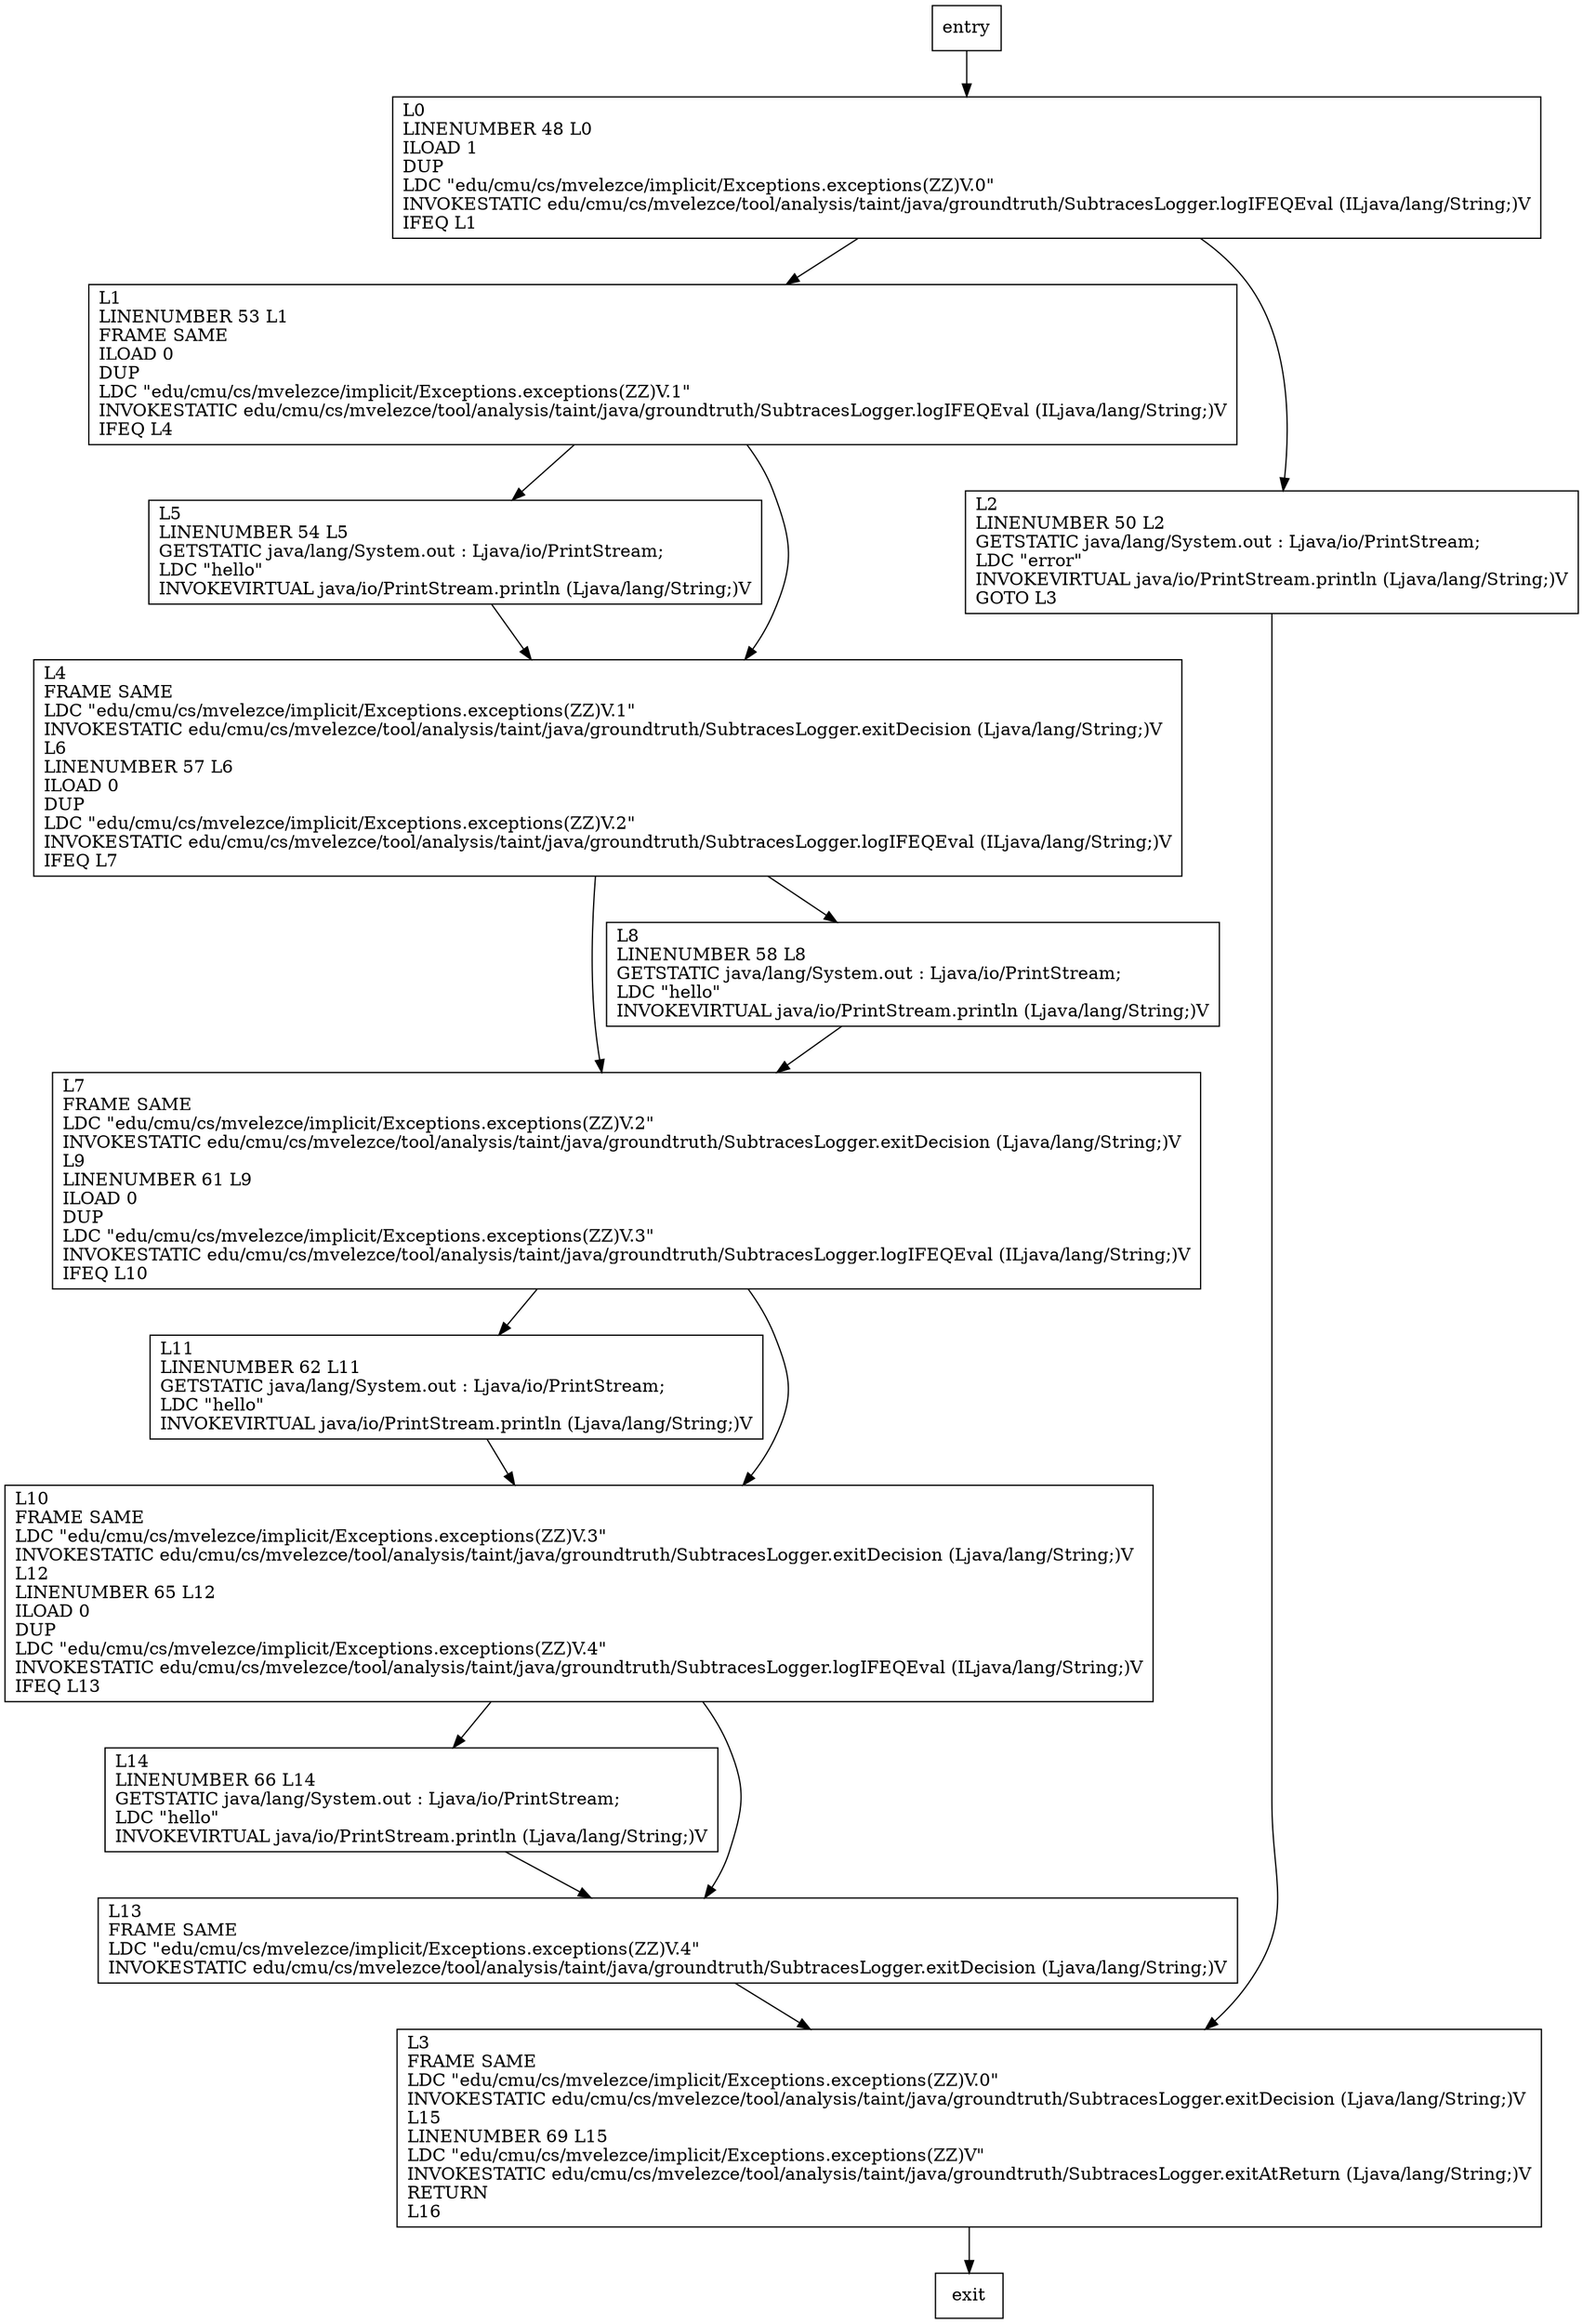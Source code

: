 digraph exceptions {
node [shape=record];
1413020227 [label="L0\lLINENUMBER 48 L0\lILOAD 1\lDUP\lLDC \"edu/cmu/cs/mvelezce/implicit/Exceptions.exceptions(ZZ)V.0\"\lINVOKESTATIC edu/cmu/cs/mvelezce/tool/analysis/taint/java/groundtruth/SubtracesLogger.logIFEQEval (ILjava/lang/String;)V\lIFEQ L1\l"];
1364898802 [label="L1\lLINENUMBER 53 L1\lFRAME SAME\lILOAD 0\lDUP\lLDC \"edu/cmu/cs/mvelezce/implicit/Exceptions.exceptions(ZZ)V.1\"\lINVOKESTATIC edu/cmu/cs/mvelezce/tool/analysis/taint/java/groundtruth/SubtracesLogger.logIFEQEval (ILjava/lang/String;)V\lIFEQ L4\l"];
581359452 [label="L14\lLINENUMBER 66 L14\lGETSTATIC java/lang/System.out : Ljava/io/PrintStream;\lLDC \"hello\"\lINVOKEVIRTUAL java/io/PrintStream.println (Ljava/lang/String;)V\l"];
1361755941 [label="L2\lLINENUMBER 50 L2\lGETSTATIC java/lang/System.out : Ljava/io/PrintStream;\lLDC \"error\"\lINVOKEVIRTUAL java/io/PrintStream.println (Ljava/lang/String;)V\lGOTO L3\l"];
1633530712 [label="L7\lFRAME SAME\lLDC \"edu/cmu/cs/mvelezce/implicit/Exceptions.exceptions(ZZ)V.2\"\lINVOKESTATIC edu/cmu/cs/mvelezce/tool/analysis/taint/java/groundtruth/SubtracesLogger.exitDecision (Ljava/lang/String;)V\lL9\lLINENUMBER 61 L9\lILOAD 0\lDUP\lLDC \"edu/cmu/cs/mvelezce/implicit/Exceptions.exceptions(ZZ)V.3\"\lINVOKESTATIC edu/cmu/cs/mvelezce/tool/analysis/taint/java/groundtruth/SubtracesLogger.logIFEQEval (ILjava/lang/String;)V\lIFEQ L10\l"];
1609501721 [label="L11\lLINENUMBER 62 L11\lGETSTATIC java/lang/System.out : Ljava/io/PrintStream;\lLDC \"hello\"\lINVOKEVIRTUAL java/io/PrintStream.println (Ljava/lang/String;)V\l"];
1829651877 [label="L3\lFRAME SAME\lLDC \"edu/cmu/cs/mvelezce/implicit/Exceptions.exceptions(ZZ)V.0\"\lINVOKESTATIC edu/cmu/cs/mvelezce/tool/analysis/taint/java/groundtruth/SubtracesLogger.exitDecision (Ljava/lang/String;)V\lL15\lLINENUMBER 69 L15\lLDC \"edu/cmu/cs/mvelezce/implicit/Exceptions.exceptions(ZZ)V\"\lINVOKESTATIC edu/cmu/cs/mvelezce/tool/analysis/taint/java/groundtruth/SubtracesLogger.exitAtReturn (Ljava/lang/String;)V\lRETURN\lL16\l"];
2057313241 [label="L5\lLINENUMBER 54 L5\lGETSTATIC java/lang/System.out : Ljava/io/PrintStream;\lLDC \"hello\"\lINVOKEVIRTUAL java/io/PrintStream.println (Ljava/lang/String;)V\l"];
627815870 [label="L10\lFRAME SAME\lLDC \"edu/cmu/cs/mvelezce/implicit/Exceptions.exceptions(ZZ)V.3\"\lINVOKESTATIC edu/cmu/cs/mvelezce/tool/analysis/taint/java/groundtruth/SubtracesLogger.exitDecision (Ljava/lang/String;)V\lL12\lLINENUMBER 65 L12\lILOAD 0\lDUP\lLDC \"edu/cmu/cs/mvelezce/implicit/Exceptions.exceptions(ZZ)V.4\"\lINVOKESTATIC edu/cmu/cs/mvelezce/tool/analysis/taint/java/groundtruth/SubtracesLogger.logIFEQEval (ILjava/lang/String;)V\lIFEQ L13\l"];
2121744549 [label="L4\lFRAME SAME\lLDC \"edu/cmu/cs/mvelezce/implicit/Exceptions.exceptions(ZZ)V.1\"\lINVOKESTATIC edu/cmu/cs/mvelezce/tool/analysis/taint/java/groundtruth/SubtracesLogger.exitDecision (Ljava/lang/String;)V\lL6\lLINENUMBER 57 L6\lILOAD 0\lDUP\lLDC \"edu/cmu/cs/mvelezce/implicit/Exceptions.exceptions(ZZ)V.2\"\lINVOKESTATIC edu/cmu/cs/mvelezce/tool/analysis/taint/java/groundtruth/SubtracesLogger.logIFEQEval (ILjava/lang/String;)V\lIFEQ L7\l"];
778925754 [label="L13\lFRAME SAME\lLDC \"edu/cmu/cs/mvelezce/implicit/Exceptions.exceptions(ZZ)V.4\"\lINVOKESTATIC edu/cmu/cs/mvelezce/tool/analysis/taint/java/groundtruth/SubtracesLogger.exitDecision (Ljava/lang/String;)V\l"];
2120344156 [label="L8\lLINENUMBER 58 L8\lGETSTATIC java/lang/System.out : Ljava/io/PrintStream;\lLDC \"hello\"\lINVOKEVIRTUAL java/io/PrintStream.println (Ljava/lang/String;)V\l"];
entry;
exit;
1413020227 -> 1364898802;
1413020227 -> 1361755941;
1364898802 -> 2057313241;
1364898802 -> 2121744549;
581359452 -> 778925754;
1361755941 -> 1829651877;
1633530712 -> 1609501721;
1633530712 -> 627815870;
1609501721 -> 627815870;
2057313241 -> 2121744549;
627815870 -> 581359452;
627815870 -> 778925754;
2121744549 -> 1633530712;
2121744549 -> 2120344156;
2120344156 -> 1633530712;
entry -> 1413020227;
1829651877 -> exit;
778925754 -> 1829651877;
}
